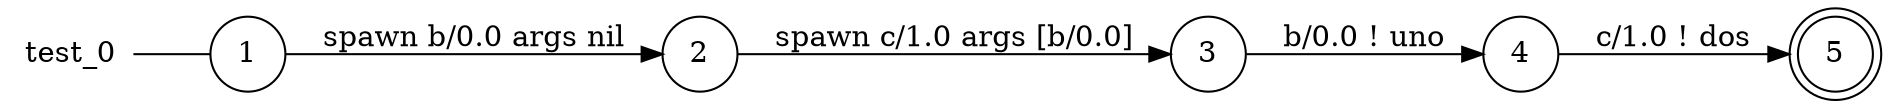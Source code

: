 digraph test_0 {
	rankdir="LR";
	n_0 [label="test_0", shape="plaintext"];
	n_1 [id="1", shape=circle, label="1"];
	n_0 -> n_1 [arrowhead=none];
	n_2 [id="4", shape=doublecircle, label="5"];
	n_3 [id="3", shape=circle, label="4"];
	n_4 [id="2", shape=circle, label="2"];
	n_5 [id="5", shape=circle, label="3"];

	n_3 -> n_2 [id="[$e|0]", label="c/1.0 ! dos"];
	n_4 -> n_5 [id="[$e|3]", label="spawn c/1.0 args [b/0.0]"];
	n_5 -> n_3 [id="[$e|2]", label="b/0.0 ! uno"];
	n_1 -> n_4 [id="[$e|1]", label="spawn b/0.0 args nil"];
}
